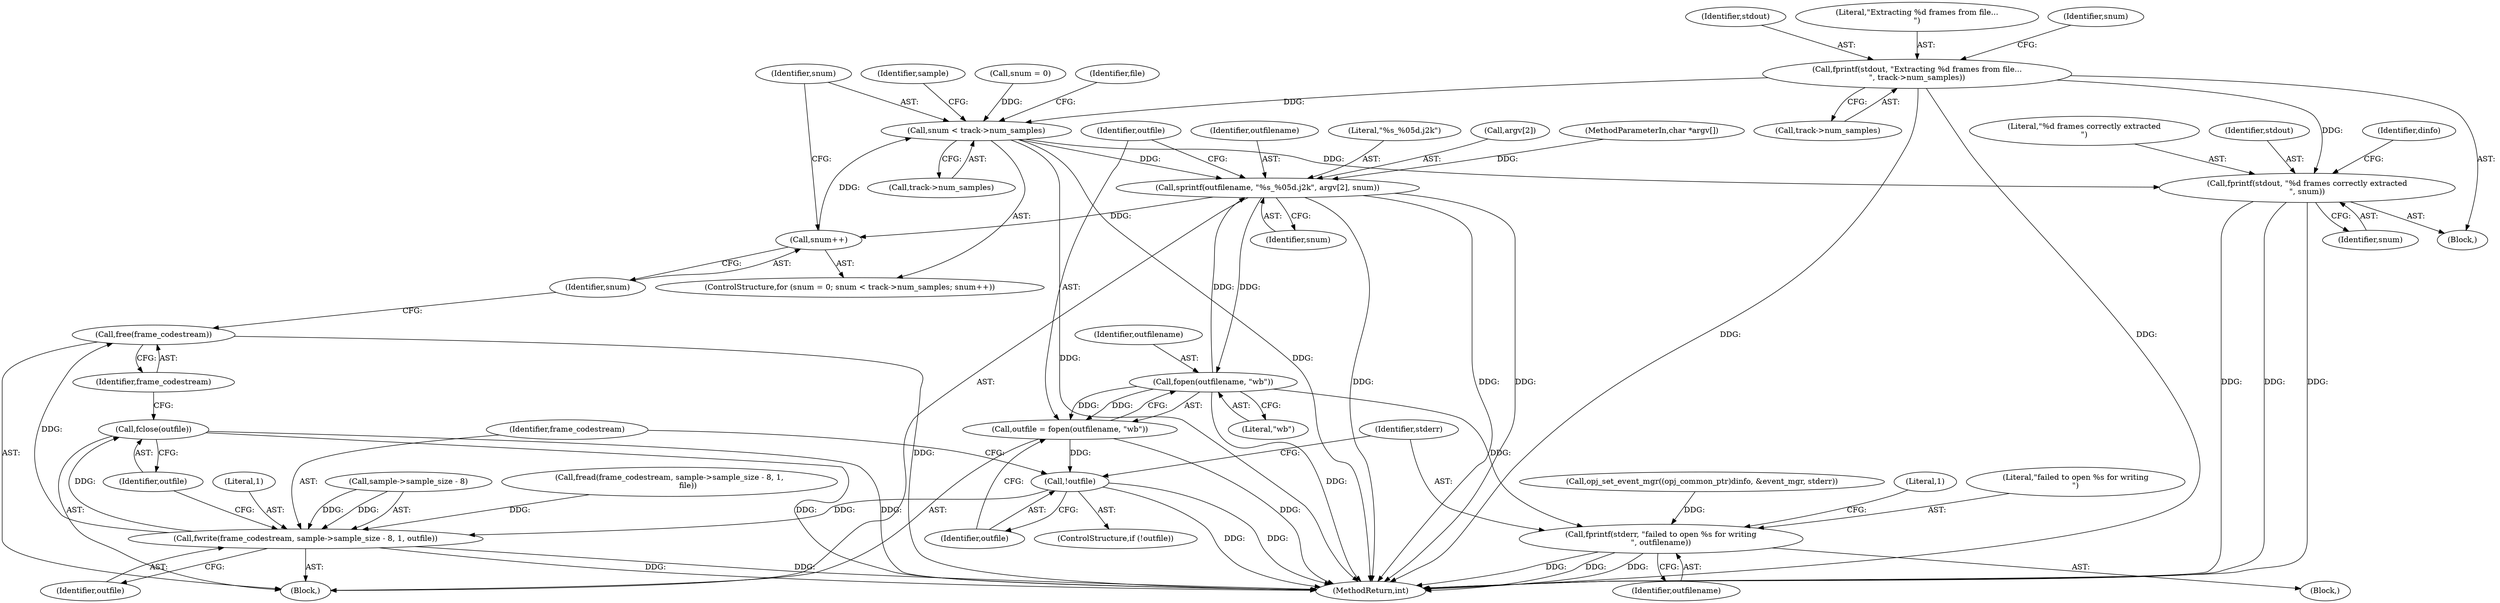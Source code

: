 digraph "0_openjpeg_6d8c0c06ee32dc03ba80acd48334e98728e56cf5@API" {
"1000241" [label="(Call,fprintf(stdout, \"Extracting %d frames from file...\n\", track->num_samples))"];
"1000251" [label="(Call,snum < track->num_samples)"];
"1000294" [label="(Call,sprintf(outfilename, \"%s_%05d.j2k\", argv[2], snum))"];
"1000256" [label="(Call,snum++)"];
"1000303" [label="(Call,fopen(outfilename, \"wb\"))"];
"1000301" [label="(Call,outfile = fopen(outfilename, \"wb\"))"];
"1000307" [label="(Call,!outfile)"];
"1000316" [label="(Call,fwrite(frame_codestream, sample->sample_size - 8, 1, outfile))"];
"1000325" [label="(Call,fclose(outfile))"];
"1000327" [label="(Call,free(frame_codestream))"];
"1000310" [label="(Call,fprintf(stderr, \"failed to open %s for writing\n\", outfilename))"];
"1000331" [label="(Call,fprintf(stdout, \"%d frames correctly extracted\n\", snum))"];
"1000311" [label="(Identifier,stderr)"];
"1000296" [label="(Literal,\"%s_%05d.j2k\")"];
"1000257" [label="(Identifier,snum)"];
"1000302" [label="(Identifier,outfile)"];
"1000327" [label="(Call,free(frame_codestream))"];
"1000244" [label="(Call,track->num_samples)"];
"1000253" [label="(Call,track->num_samples)"];
"1000258" [label="(Block,)"];
"1000251" [label="(Call,snum < track->num_samples)"];
"1000297" [label="(Call,argv[2])"];
"1000328" [label="(Identifier,frame_codestream)"];
"1000315" [label="(Literal,1)"];
"1000336" [label="(Identifier,dinfo)"];
"1000316" [label="(Call,fwrite(frame_codestream, sample->sample_size - 8, 1, outfile))"];
"1000303" [label="(Call,fopen(outfilename, \"wb\"))"];
"1000306" [label="(ControlStructure,if (!outfile))"];
"1000323" [label="(Literal,1)"];
"1000304" [label="(Identifier,outfilename)"];
"1000300" [label="(Identifier,snum)"];
"1000112" [label="(MethodParameterIn,char *argv[])"];
"1000334" [label="(Identifier,snum)"];
"1000310" [label="(Call,fprintf(stderr, \"failed to open %s for writing\n\", outfilename))"];
"1000346" [label="(MethodReturn,int)"];
"1000317" [label="(Identifier,frame_codestream)"];
"1000248" [label="(Call,snum = 0)"];
"1000312" [label="(Literal,\"failed to open %s for writing\n\")"];
"1000241" [label="(Call,fprintf(stdout, \"Extracting %d frames from file...\n\", track->num_samples))"];
"1000330" [label="(Identifier,file)"];
"1000295" [label="(Identifier,outfilename)"];
"1000333" [label="(Literal,\"%d frames correctly extracted\n\")"];
"1000260" [label="(Identifier,sample)"];
"1000308" [label="(Identifier,outfile)"];
"1000309" [label="(Block,)"];
"1000113" [label="(Block,)"];
"1000256" [label="(Call,snum++)"];
"1000252" [label="(Identifier,snum)"];
"1000324" [label="(Identifier,outfile)"];
"1000325" [label="(Call,fclose(outfile))"];
"1000242" [label="(Identifier,stdout)"];
"1000318" [label="(Call,sample->sample_size - 8)"];
"1000301" [label="(Call,outfile = fopen(outfilename, \"wb\"))"];
"1000307" [label="(Call,!outfile)"];
"1000332" [label="(Identifier,stdout)"];
"1000313" [label="(Identifier,outfilename)"];
"1000331" [label="(Call,fprintf(stdout, \"%d frames correctly extracted\n\", snum))"];
"1000294" [label="(Call,sprintf(outfilename, \"%s_%05d.j2k\", argv[2], snum))"];
"1000285" [label="(Call,fread(frame_codestream, sample->sample_size - 8, 1,\n               file))"];
"1000243" [label="(Literal,\"Extracting %d frames from file...\n\")"];
"1000186" [label="(Call,opj_set_event_mgr((opj_common_ptr)dinfo, &event_mgr, stderr))"];
"1000305" [label="(Literal,\"wb\")"];
"1000247" [label="(ControlStructure,for (snum = 0; snum < track->num_samples; snum++))"];
"1000249" [label="(Identifier,snum)"];
"1000326" [label="(Identifier,outfile)"];
"1000241" -> "1000113"  [label="AST: "];
"1000241" -> "1000244"  [label="CFG: "];
"1000242" -> "1000241"  [label="AST: "];
"1000243" -> "1000241"  [label="AST: "];
"1000244" -> "1000241"  [label="AST: "];
"1000249" -> "1000241"  [label="CFG: "];
"1000241" -> "1000346"  [label="DDG: "];
"1000241" -> "1000346"  [label="DDG: "];
"1000241" -> "1000251"  [label="DDG: "];
"1000241" -> "1000331"  [label="DDG: "];
"1000251" -> "1000247"  [label="AST: "];
"1000251" -> "1000253"  [label="CFG: "];
"1000252" -> "1000251"  [label="AST: "];
"1000253" -> "1000251"  [label="AST: "];
"1000260" -> "1000251"  [label="CFG: "];
"1000330" -> "1000251"  [label="CFG: "];
"1000251" -> "1000346"  [label="DDG: "];
"1000251" -> "1000346"  [label="DDG: "];
"1000256" -> "1000251"  [label="DDG: "];
"1000248" -> "1000251"  [label="DDG: "];
"1000251" -> "1000294"  [label="DDG: "];
"1000251" -> "1000331"  [label="DDG: "];
"1000294" -> "1000258"  [label="AST: "];
"1000294" -> "1000300"  [label="CFG: "];
"1000295" -> "1000294"  [label="AST: "];
"1000296" -> "1000294"  [label="AST: "];
"1000297" -> "1000294"  [label="AST: "];
"1000300" -> "1000294"  [label="AST: "];
"1000302" -> "1000294"  [label="CFG: "];
"1000294" -> "1000346"  [label="DDG: "];
"1000294" -> "1000346"  [label="DDG: "];
"1000294" -> "1000346"  [label="DDG: "];
"1000294" -> "1000256"  [label="DDG: "];
"1000303" -> "1000294"  [label="DDG: "];
"1000112" -> "1000294"  [label="DDG: "];
"1000294" -> "1000303"  [label="DDG: "];
"1000256" -> "1000247"  [label="AST: "];
"1000256" -> "1000257"  [label="CFG: "];
"1000257" -> "1000256"  [label="AST: "];
"1000252" -> "1000256"  [label="CFG: "];
"1000303" -> "1000301"  [label="AST: "];
"1000303" -> "1000305"  [label="CFG: "];
"1000304" -> "1000303"  [label="AST: "];
"1000305" -> "1000303"  [label="AST: "];
"1000301" -> "1000303"  [label="CFG: "];
"1000303" -> "1000346"  [label="DDG: "];
"1000303" -> "1000301"  [label="DDG: "];
"1000303" -> "1000301"  [label="DDG: "];
"1000303" -> "1000310"  [label="DDG: "];
"1000301" -> "1000258"  [label="AST: "];
"1000302" -> "1000301"  [label="AST: "];
"1000308" -> "1000301"  [label="CFG: "];
"1000301" -> "1000346"  [label="DDG: "];
"1000301" -> "1000307"  [label="DDG: "];
"1000307" -> "1000306"  [label="AST: "];
"1000307" -> "1000308"  [label="CFG: "];
"1000308" -> "1000307"  [label="AST: "];
"1000311" -> "1000307"  [label="CFG: "];
"1000317" -> "1000307"  [label="CFG: "];
"1000307" -> "1000346"  [label="DDG: "];
"1000307" -> "1000346"  [label="DDG: "];
"1000307" -> "1000316"  [label="DDG: "];
"1000316" -> "1000258"  [label="AST: "];
"1000316" -> "1000324"  [label="CFG: "];
"1000317" -> "1000316"  [label="AST: "];
"1000318" -> "1000316"  [label="AST: "];
"1000323" -> "1000316"  [label="AST: "];
"1000324" -> "1000316"  [label="AST: "];
"1000326" -> "1000316"  [label="CFG: "];
"1000316" -> "1000346"  [label="DDG: "];
"1000316" -> "1000346"  [label="DDG: "];
"1000285" -> "1000316"  [label="DDG: "];
"1000318" -> "1000316"  [label="DDG: "];
"1000318" -> "1000316"  [label="DDG: "];
"1000316" -> "1000325"  [label="DDG: "];
"1000316" -> "1000327"  [label="DDG: "];
"1000325" -> "1000258"  [label="AST: "];
"1000325" -> "1000326"  [label="CFG: "];
"1000326" -> "1000325"  [label="AST: "];
"1000328" -> "1000325"  [label="CFG: "];
"1000325" -> "1000346"  [label="DDG: "];
"1000325" -> "1000346"  [label="DDG: "];
"1000327" -> "1000258"  [label="AST: "];
"1000327" -> "1000328"  [label="CFG: "];
"1000328" -> "1000327"  [label="AST: "];
"1000257" -> "1000327"  [label="CFG: "];
"1000327" -> "1000346"  [label="DDG: "];
"1000310" -> "1000309"  [label="AST: "];
"1000310" -> "1000313"  [label="CFG: "];
"1000311" -> "1000310"  [label="AST: "];
"1000312" -> "1000310"  [label="AST: "];
"1000313" -> "1000310"  [label="AST: "];
"1000315" -> "1000310"  [label="CFG: "];
"1000310" -> "1000346"  [label="DDG: "];
"1000310" -> "1000346"  [label="DDG: "];
"1000310" -> "1000346"  [label="DDG: "];
"1000186" -> "1000310"  [label="DDG: "];
"1000331" -> "1000113"  [label="AST: "];
"1000331" -> "1000334"  [label="CFG: "];
"1000332" -> "1000331"  [label="AST: "];
"1000333" -> "1000331"  [label="AST: "];
"1000334" -> "1000331"  [label="AST: "];
"1000336" -> "1000331"  [label="CFG: "];
"1000331" -> "1000346"  [label="DDG: "];
"1000331" -> "1000346"  [label="DDG: "];
"1000331" -> "1000346"  [label="DDG: "];
}
